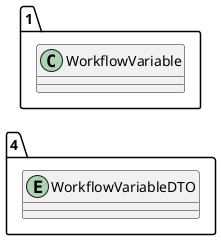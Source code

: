 @startuml 
allow_mixing
left to right direction
package "4"{
entity WorkflowVariableDTO

}
package "1"{
class WorkflowVariable
}
@enduml